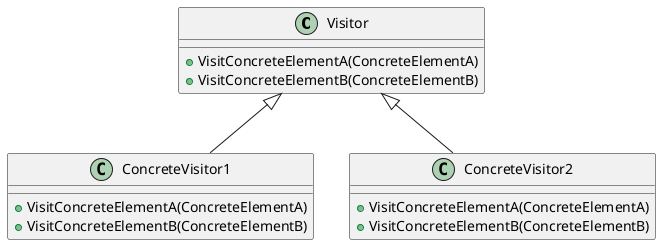 @startuml Visitor

class Visitor {
    {method} +VisitConcreteElementA(ConcreteElementA)
    {method} +VisitConcreteElementB(ConcreteElementB)
}

class ConcreteVisitor1 {
    {method} +VisitConcreteElementA(ConcreteElementA)
    {method} +VisitConcreteElementB(ConcreteElementB)
}

class ConcreteVisitor2 {
    {method} +VisitConcreteElementA(ConcreteElementA)
    {method} +VisitConcreteElementB(ConcreteElementB)
}

Visitor <|-- ConcreteVisitor1
Visitor <|-- ConcreteVisitor2

@enduml